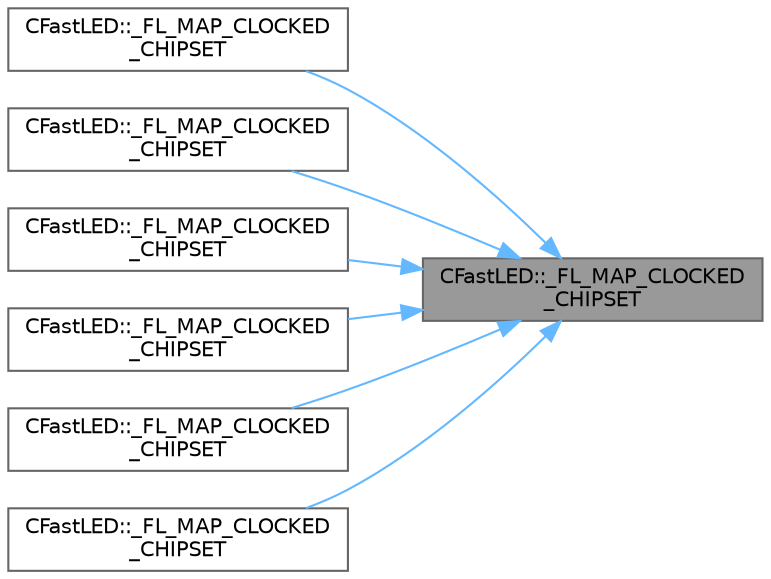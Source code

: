 digraph "CFastLED::_FL_MAP_CLOCKED_CHIPSET"
{
 // INTERACTIVE_SVG=YES
 // LATEX_PDF_SIZE
  bgcolor="transparent";
  edge [fontname=Helvetica,fontsize=10,labelfontname=Helvetica,labelfontsize=10];
  node [fontname=Helvetica,fontsize=10,shape=box,height=0.2,width=0.4];
  rankdir="RL";
  Node1 [id="Node000001",label="CFastLED::_FL_MAP_CLOCKED\l_CHIPSET",height=0.2,width=0.4,color="gray40", fillcolor="grey60", style="filled", fontcolor="black",tooltip=" "];
  Node1 -> Node2 [id="edge1_Node000001_Node000002",dir="back",color="steelblue1",style="solid",tooltip=" "];
  Node2 [id="Node000002",label="CFastLED::_FL_MAP_CLOCKED\l_CHIPSET",height=0.2,width=0.4,color="grey40", fillcolor="white", style="filled",URL="$dd/dbb/class_c_fast_l_e_d_a361a5681c7acee5d6bba5241c271f803.html#a361a5681c7acee5d6bba5241c271f803",tooltip=" "];
  Node1 -> Node3 [id="edge2_Node000001_Node000003",dir="back",color="steelblue1",style="solid",tooltip=" "];
  Node3 [id="Node000003",label="CFastLED::_FL_MAP_CLOCKED\l_CHIPSET",height=0.2,width=0.4,color="grey40", fillcolor="white", style="filled",URL="$dd/dbb/class_c_fast_l_e_d_a65766ac9942b688c570e5d4d21c4387d.html#a65766ac9942b688c570e5d4d21c4387d",tooltip=" "];
  Node1 -> Node4 [id="edge3_Node000001_Node000004",dir="back",color="steelblue1",style="solid",tooltip=" "];
  Node4 [id="Node000004",label="CFastLED::_FL_MAP_CLOCKED\l_CHIPSET",height=0.2,width=0.4,color="grey40", fillcolor="white", style="filled",URL="$dd/dbb/class_c_fast_l_e_d_aa5ccd9e883239eca8dc122ea894bd320.html#aa5ccd9e883239eca8dc122ea894bd320",tooltip=" "];
  Node1 -> Node5 [id="edge4_Node000001_Node000005",dir="back",color="steelblue1",style="solid",tooltip=" "];
  Node5 [id="Node000005",label="CFastLED::_FL_MAP_CLOCKED\l_CHIPSET",height=0.2,width=0.4,color="grey40", fillcolor="white", style="filled",URL="$dd/dbb/class_c_fast_l_e_d_a05c9e698c7908b6c4335c74804ee117a.html#a05c9e698c7908b6c4335c74804ee117a",tooltip=" "];
  Node1 -> Node6 [id="edge5_Node000001_Node000006",dir="back",color="steelblue1",style="solid",tooltip=" "];
  Node6 [id="Node000006",label="CFastLED::_FL_MAP_CLOCKED\l_CHIPSET",height=0.2,width=0.4,color="grey40", fillcolor="white", style="filled",URL="$dd/dbb/class_c_fast_l_e_d_a329eb39ac647740134acd8f26cd1ba2e.html#a329eb39ac647740134acd8f26cd1ba2e",tooltip=" "];
  Node1 -> Node7 [id="edge6_Node000001_Node000007",dir="back",color="steelblue1",style="solid",tooltip=" "];
  Node7 [id="Node000007",label="CFastLED::_FL_MAP_CLOCKED\l_CHIPSET",height=0.2,width=0.4,color="grey40", fillcolor="white", style="filled",URL="$dd/dbb/class_c_fast_l_e_d_a7c0218a1ff410f91ee5f4d29a75e28f8.html#a7c0218a1ff410f91ee5f4d29a75e28f8",tooltip=" "];
}
